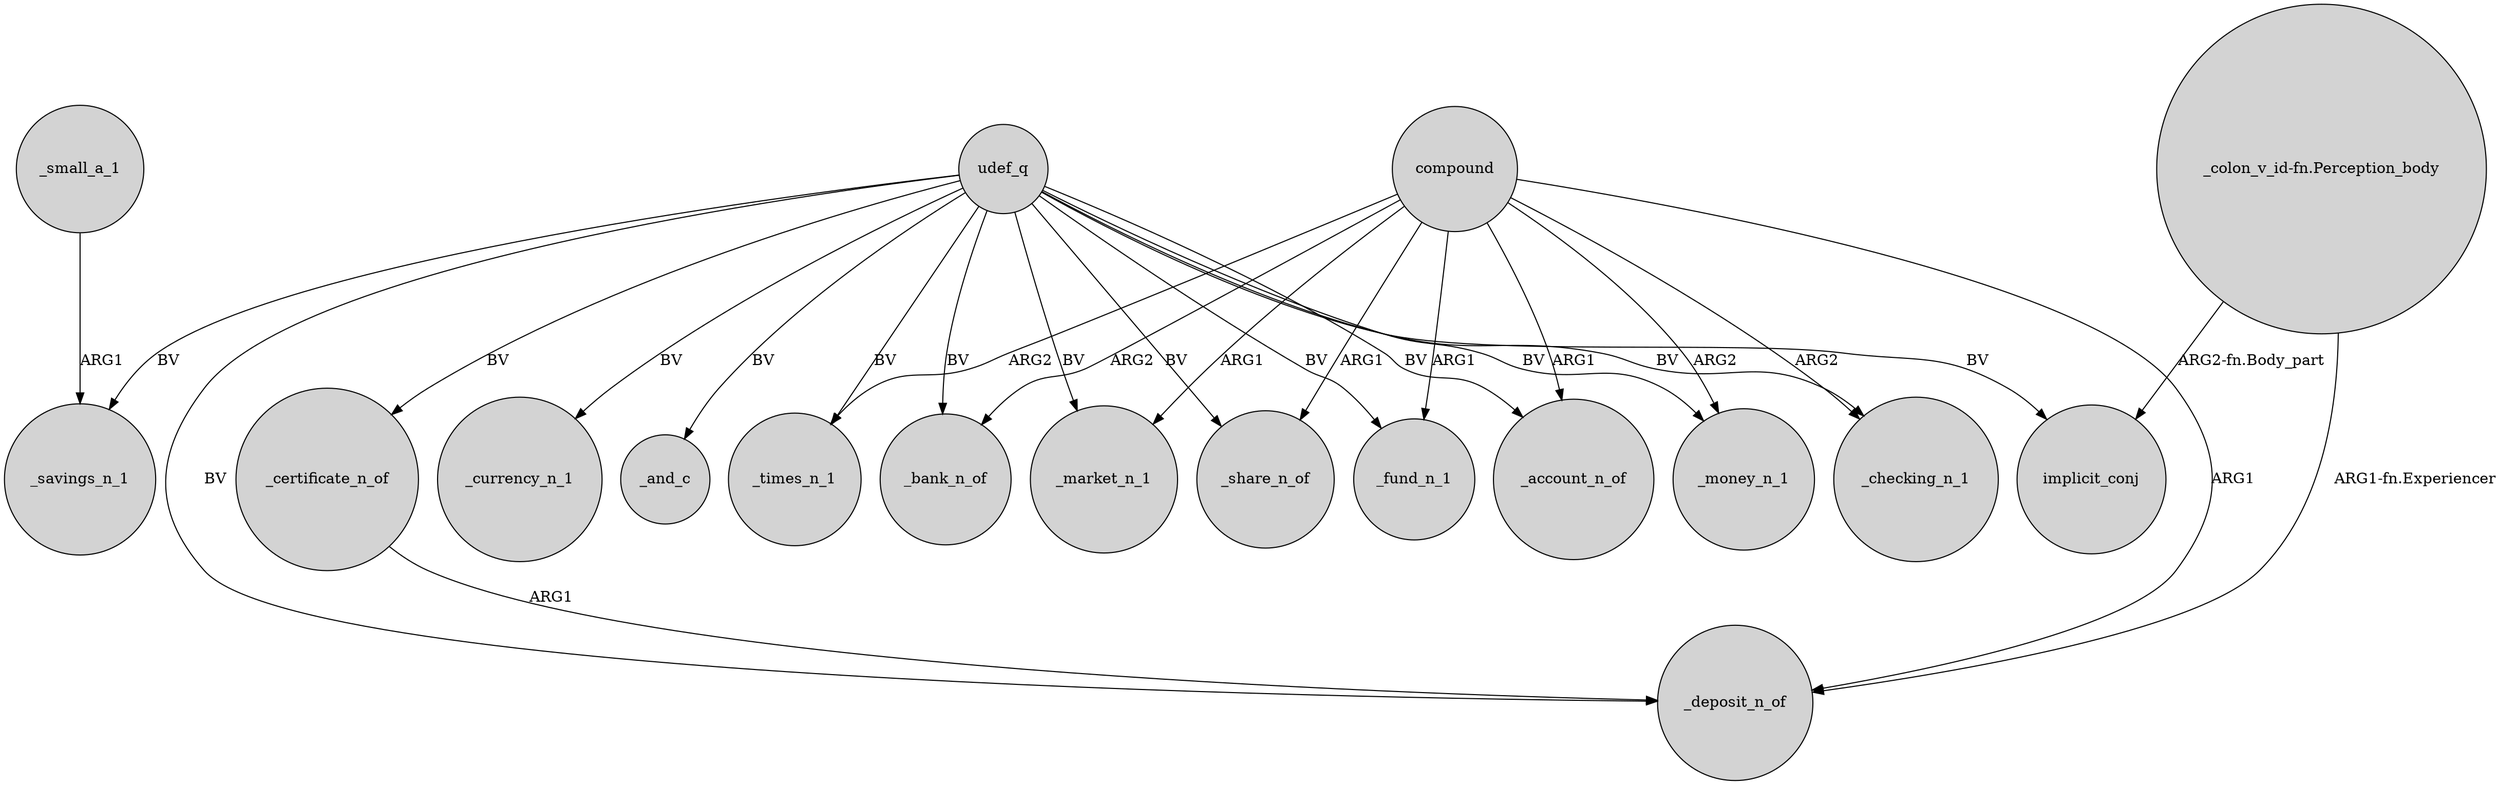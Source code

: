 digraph {
	node [shape=circle style=filled]
	udef_q -> _savings_n_1 [label=BV]
	udef_q -> _market_n_1 [label=BV]
	udef_q -> _checking_n_1 [label=BV]
	compound -> _share_n_of [label=ARG1]
	udef_q -> _times_n_1 [label=BV]
	udef_q -> _fund_n_1 [label=BV]
	"_colon_v_id-fn.Perception_body" -> _deposit_n_of [label="ARG1-fn.Experiencer"]
	udef_q -> _currency_n_1 [label=BV]
	udef_q -> _bank_n_of [label=BV]
	udef_q -> _account_n_of [label=BV]
	udef_q -> _certificate_n_of [label=BV]
	compound -> _bank_n_of [label=ARG2]
	udef_q -> _and_c [label=BV]
	_small_a_1 -> _savings_n_1 [label=ARG1]
	udef_q -> _money_n_1 [label=BV]
	udef_q -> _share_n_of [label=BV]
	compound -> _money_n_1 [label=ARG2]
	compound -> _checking_n_1 [label=ARG2]
	"_colon_v_id-fn.Perception_body" -> implicit_conj [label="ARG2-fn.Body_part"]
	compound -> _deposit_n_of [label=ARG1]
	compound -> _times_n_1 [label=ARG2]
	compound -> _market_n_1 [label=ARG1]
	compound -> _account_n_of [label=ARG1]
	_certificate_n_of -> _deposit_n_of [label=ARG1]
	udef_q -> implicit_conj [label=BV]
	compound -> _fund_n_1 [label=ARG1]
	udef_q -> _deposit_n_of [label=BV]
}
